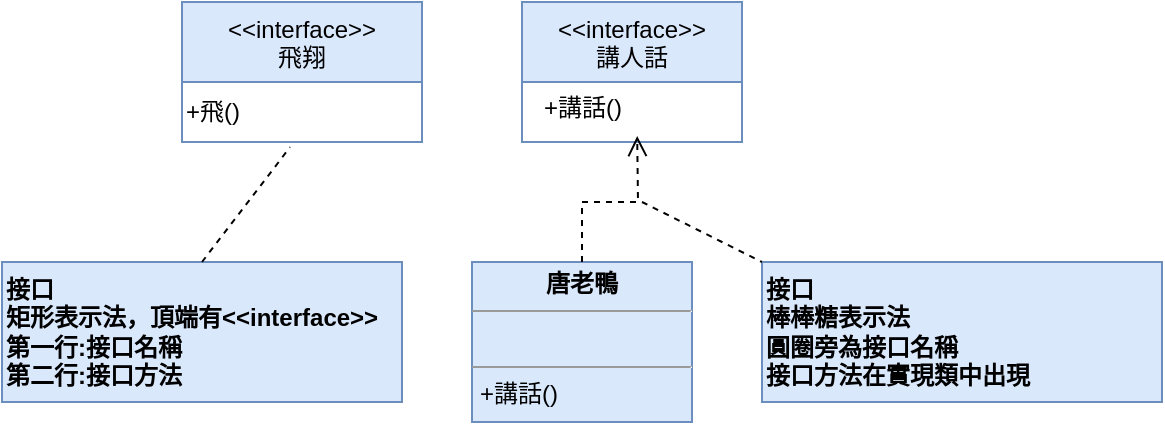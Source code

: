 <mxfile version="22.0.3" type="device">
  <diagram id="C5RBs43oDa-KdzZeNtuy" name="Page-1">
    <mxGraphModel dx="1036" dy="606" grid="1" gridSize="10" guides="1" tooltips="1" connect="1" arrows="1" fold="1" page="1" pageScale="1" pageWidth="827" pageHeight="1169" math="0" shadow="0">
      <root>
        <mxCell id="WIyWlLk6GJQsqaUBKTNV-0" />
        <mxCell id="WIyWlLk6GJQsqaUBKTNV-1" parent="WIyWlLk6GJQsqaUBKTNV-0" />
        <mxCell id="zkfFHV4jXpPFQw0GAbJ--0" value="&lt;&lt;interface&gt;&gt;&#xa;飛翔" style="swimlane;fontStyle=0;align=center;verticalAlign=top;childLayout=stackLayout;horizontal=1;startSize=40;horizontalStack=0;resizeParent=1;resizeLast=0;collapsible=1;marginBottom=0;rounded=0;shadow=0;strokeWidth=1;fillColor=#dae8fc;strokeColor=#6c8ebf;" parent="WIyWlLk6GJQsqaUBKTNV-1" vertex="1">
          <mxGeometry x="130" y="60" width="120" height="70" as="geometry">
            <mxRectangle x="160" y="70" width="160" height="70" as="alternateBounds" />
          </mxGeometry>
        </mxCell>
        <mxCell id="QdLIedKiF2Z4h_buhTNF-48" value="+飛()" style="text;html=1;align=left;verticalAlign=middle;resizable=0;points=[];autosize=1;strokeColor=none;fillColor=none;" vertex="1" parent="zkfFHV4jXpPFQw0GAbJ--0">
          <mxGeometry y="40" width="120" height="30" as="geometry" />
        </mxCell>
        <mxCell id="QdLIedKiF2Z4h_buhTNF-8" value="&lt;b&gt;接口&lt;br&gt;矩形表示法，頂端有&amp;lt;&amp;lt;interface&amp;gt;&amp;gt;&lt;br&gt;第一行:接口名稱&lt;br&gt;第二行:接口方法&lt;br&gt;&lt;/b&gt;" style="rounded=0;whiteSpace=wrap;html=1;fillColor=#dae8fc;strokeColor=#6c8ebf;container=0;align=left;" vertex="1" parent="WIyWlLk6GJQsqaUBKTNV-1">
          <mxGeometry x="40" y="190" width="200" height="70" as="geometry" />
        </mxCell>
        <mxCell id="QdLIedKiF2Z4h_buhTNF-41" value="&lt;p style=&quot;margin:0px;margin-top:4px;text-align:center;&quot;&gt;&lt;b&gt;唐老鴨&lt;/b&gt;&lt;/p&gt;&lt;hr size=&quot;1&quot;&gt;&lt;p style=&quot;margin:0px;margin-left:4px;&quot;&gt;&lt;br&gt;&lt;/p&gt;&lt;hr size=&quot;1&quot;&gt;&lt;p style=&quot;margin:0px;margin-left:4px;&quot;&gt;+講話()&lt;/p&gt;" style="verticalAlign=top;align=left;overflow=fill;fontSize=12;fontFamily=Helvetica;html=1;whiteSpace=wrap;fillColor=#dae8fc;strokeColor=#6c8ebf;" vertex="1" parent="WIyWlLk6GJQsqaUBKTNV-1">
          <mxGeometry x="275" y="190" width="110" height="80" as="geometry" />
        </mxCell>
        <mxCell id="QdLIedKiF2Z4h_buhTNF-42" value="&lt;&lt;interface&gt;&gt;&#xa;講人話" style="swimlane;fontStyle=0;align=center;verticalAlign=top;childLayout=stackLayout;horizontal=1;startSize=40;horizontalStack=0;resizeParent=1;resizeLast=0;collapsible=1;marginBottom=0;rounded=0;shadow=0;strokeWidth=1;fillColor=#dae8fc;strokeColor=#6c8ebf;" vertex="1" parent="WIyWlLk6GJQsqaUBKTNV-1">
          <mxGeometry x="300" y="60" width="110" height="70" as="geometry">
            <mxRectangle x="320" y="60" width="160" height="70" as="alternateBounds" />
          </mxGeometry>
        </mxCell>
        <mxCell id="QdLIedKiF2Z4h_buhTNF-52" value="+講話()&lt;br&gt;" style="text;html=1;align=center;verticalAlign=middle;resizable=0;points=[];autosize=1;strokeColor=none;fillColor=none;" vertex="1" parent="WIyWlLk6GJQsqaUBKTNV-1">
          <mxGeometry x="300" y="98" width="60" height="30" as="geometry" />
        </mxCell>
        <mxCell id="QdLIedKiF2Z4h_buhTNF-53" value="&lt;b&gt;接口&lt;br&gt;棒棒糖表示法&lt;br&gt;圓圈旁為接口名稱&lt;br&gt;接口方法在實現類中出現&lt;br&gt;&lt;/b&gt;" style="rounded=0;whiteSpace=wrap;html=1;fillColor=#dae8fc;strokeColor=#6c8ebf;container=0;align=left;" vertex="1" parent="WIyWlLk6GJQsqaUBKTNV-1">
          <mxGeometry x="420" y="190" width="200" height="70" as="geometry" />
        </mxCell>
        <mxCell id="QdLIedKiF2Z4h_buhTNF-54" value="" style="html=1;verticalAlign=bottom;endArrow=open;dashed=1;endSize=8;curved=0;rounded=0;exitX=0.5;exitY=0;exitDx=0;exitDy=0;entryX=0.96;entryY=0.967;entryDx=0;entryDy=0;entryPerimeter=0;" edge="1" parent="WIyWlLk6GJQsqaUBKTNV-1" source="QdLIedKiF2Z4h_buhTNF-41" target="QdLIedKiF2Z4h_buhTNF-52">
          <mxGeometry relative="1" as="geometry">
            <mxPoint x="450" y="300" as="sourcePoint" />
            <mxPoint x="400" y="230" as="targetPoint" />
            <Array as="points">
              <mxPoint x="330" y="160" />
              <mxPoint x="358" y="160" />
            </Array>
          </mxGeometry>
        </mxCell>
        <mxCell id="QdLIedKiF2Z4h_buhTNF-60" value="" style="endArrow=none;dashed=1;html=1;rounded=0;entryX=0;entryY=0;entryDx=0;entryDy=0;" edge="1" parent="WIyWlLk6GJQsqaUBKTNV-1" target="QdLIedKiF2Z4h_buhTNF-53">
          <mxGeometry width="50" height="50" relative="1" as="geometry">
            <mxPoint x="360" y="160" as="sourcePoint" />
            <mxPoint x="440" y="280" as="targetPoint" />
            <Array as="points" />
          </mxGeometry>
        </mxCell>
        <mxCell id="QdLIedKiF2Z4h_buhTNF-63" value="" style="endArrow=none;dashed=1;html=1;rounded=0;entryX=0.45;entryY=1.087;entryDx=0;entryDy=0;entryPerimeter=0;" edge="1" parent="WIyWlLk6GJQsqaUBKTNV-1" target="QdLIedKiF2Z4h_buhTNF-48">
          <mxGeometry width="50" height="50" relative="1" as="geometry">
            <mxPoint x="140" y="190" as="sourcePoint" />
            <mxPoint x="190" y="140" as="targetPoint" />
          </mxGeometry>
        </mxCell>
      </root>
    </mxGraphModel>
  </diagram>
</mxfile>
